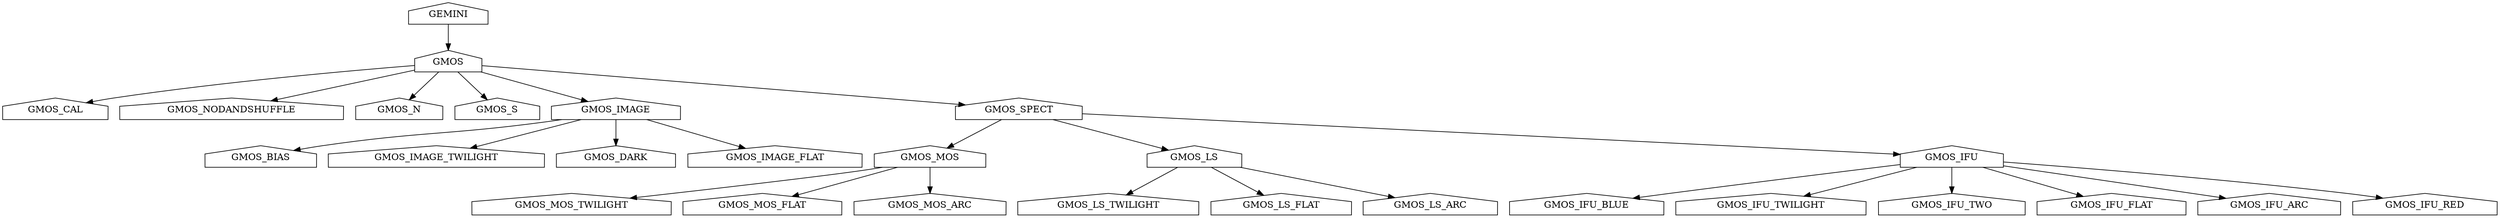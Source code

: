 digraph GEMINI_Type_Graph {
	node [label="\N"];
	graph [bb="0,0,3128,324"];
	GMOS [URL="GMOS-tree-pd.svg", shape=house, tooltip="ADCONFIG_Gemini/classifications/types/GMOS/gemdtype.GMOS.py", pos="554,234", width="1.14", height="0.50"];
	GMOS_CAL [URL="GMOS-tree-pd.svg", shape=house, tooltip="ADCONFIG_Gemini/classifications/types/GMOS/gemdtype.GMOS_CAL.py", pos="66,162", width="1.83", height="0.50"];
	GMOS_IFU_BLUE [URL="GMOS-tree-pd.svg", shape=house, tooltip="ADCONFIG_Gemini/classifications/types/GMOS/gemdtype.GMOS_IFU_BLUE.py", pos="1990,18", width="2.61", height="0.50"];
	GMOS_BIAS [URL="GMOS-tree-pd.svg", shape=house, tooltip="ADCONFIG_Gemini/classifications/types/GMOS/gemdtype.GMOS_BIAS.py", pos="320,90", width="1.92", height="0.50"];
	GMOS_MOS [URL="GMOS-tree-pd.svg", shape=house, tooltip="ADCONFIG_Gemini/classifications/types/GMOS/gemdtype.GMOS_MOS.py", pos="1162,90", width="1.92", height="0.50"];
	GMOS_IFU_TWILIGHT [URL="GMOS-tree-pd.svg", shape=house, tooltip="ADCONFIG_Gemini/classifications/types/GMOS/gemdtype.GMOS_IFU_TWILIGHT.py", pos="2220,18", width="3.28", height="0.50"];
	GMOS_NODANDSHUFFLE [URL="GMOS-tree-pd.svg", shape=house, tooltip="ADCONFIG_Gemini/classifications/types/GMOS/gemdtype.GMOS_NODANDSHUFFLE.py", pos="285,162", width="3.75", height="0.50"];
	GEMINI [URL="GEMINI-tree-pd.svg", shape=house, tooltip="ADCONFIG_Gemini/classifications/types/gemdtype.GEMINI.py", pos="554,306", width="1.31", height="0.50"];
	GMOS_LS [URL="GMOS-tree-pd.svg", shape=house, tooltip="ADCONFIG_Gemini/classifications/types/GMOS/gemdtype.GMOS_LS.py", pos="1498,90", width="1.61", height="0.50"];
	GMOS_IFU_TWO [URL="GMOS-tree-pd.svg", shape=house, tooltip="ADCONFIG_Gemini/classifications/types/GMOS/gemdtype.GMOS_IFU_TWO.py", pos="2448,18", width="2.56", height="0.50"];
	GMOS_IFU_FLAT [URL="GMOS-tree-pd.svg", shape=house, tooltip="ADCONFIG_Gemini/classifications/types/GMOS/gemdtype.GMOS_IFU_FLAT.py", pos="2649,18", width="2.53", height="0.50"];
	GMOS_MOS_TWILIGHT [URL="GMOS-tree-pd.svg", shape=house, tooltip="ADCONFIG_Gemini/classifications/types/GMOS/gemdtype.GMOS_MOS_TWILIGHT.py", pos="712,18", width="3.44", height="0.50"];
	GMOS_MOS_FLAT [URL="GMOS-tree-pd.svg", shape=house, tooltip="ADCONFIG_Gemini/classifications/types/GMOS/gemdtype.GMOS_MOS_FLAT.py", pos="952,18", width="2.72", height="0.50"];
	GMOS_MOS_ARC [URL="GMOS-tree-pd.svg", shape=house, tooltip="ADCONFIG_Gemini/classifications/types/GMOS/gemdtype.GMOS_MOS_ARC.py", pos="1162,18", width="2.61", height="0.50"];
	GMOS_IMAGE_TWILIGHT [URL="GMOS-tree-pd.svg", shape=house, tooltip="ADCONFIG_Gemini/classifications/types/GMOS/gemdtype.GMOS_IMAGE_TWILIGHT.py", pos="541,90", width="3.72", height="0.50"];
	GMOS_LS_TWILIGHT [URL="GMOS-tree-pd.svg", shape=house, tooltip="ADCONFIG_Gemini/classifications/types/GMOS/gemdtype.GMOS_LS_TWILIGHT.py", pos="1388,18", width="3.17", height="0.50"];
	GMOS_DARK [URL="GMOS-tree-pd.svg", shape=house, tooltip="ADCONFIG_Gemini/classifications/types/GMOS/gemdtype.GMOS_DARK.py", pos="767,90", width="2.06", height="0.50"];
	GMOS_N [URL="GMOS-tree-pd.svg", shape=house, tooltip="ADCONFIG_Gemini/classifications/types/GMOS/gemdtype.GMOS_N.py", pos="492,162", width="1.50", height="0.50"];
	GMOS_LS_FLAT [URL="GMOS-tree-pd.svg", shape=house, tooltip="ADCONFIG_Gemini/classifications/types/GMOS/gemdtype.GMOS_LS_FLAT.py", pos="1607,18", width="2.42", height="0.50"];
	GMOS_S [URL="GMOS-tree-pd.svg", shape=house, tooltip="ADCONFIG_Gemini/classifications/types/GMOS/gemdtype.GMOS_S.py", pos="617,162", width="1.47", height="0.50"];
	GMOS_IMAGE [URL="GMOS-tree-pd.svg", shape=house, tooltip="ADCONFIG_Gemini/classifications/types/GMOS/gemdtype.GMOS_IMAGE.py", pos="767,162", width="2.19", height="0.50"];
	GMOS_IFU_ARC [URL="GMOS-tree-pd.svg", shape=house, tooltip="ADCONFIG_Gemini/classifications/types/GMOS/gemdtype.GMOS_IFU_ARC.py", pos="2845,18", width="2.42", height="0.50"];
	GMOS_IFU [URL="GMOS-tree-pd.svg", shape=house, tooltip="ADCONFIG_Gemini/classifications/types/GMOS/gemdtype.GMOS_IFU.py", pos="2448,90", width="1.72", height="0.50"];
	GMOS_LS_ARC [URL="GMOS-tree-pd.svg", shape=house, tooltip="ADCONFIG_Gemini/classifications/types/GMOS/gemdtype.GMOS_LS_ARC.py", pos="1795,18", width="2.31", height="0.50"];
	GMOS_IMAGE_FLAT [URL="GMOS-tree-pd.svg", shape=house, tooltip="ADCONFIG_Gemini/classifications/types/GMOS/gemdtype.GMOS_IMAGE_FLAT.py", pos="967,90", width="3.00", height="0.50"];
	GMOS_SPECT [URL="GMOS-tree-pd.svg", shape=house, tooltip="ADCONFIG_Gemini/classifications/types/GMOS/gemdtype.GMOS_SPECT.py", pos="1384,162", width="2.17", height="0.50"];
	GMOS_IFU_RED [URL="GMOS-tree-pd.svg", shape=house, tooltip="ADCONFIG_Gemini/classifications/types/GMOS/gemdtype.GMOS_IFU_RED.py", pos="3039,18", width="2.47", height="0.50"];
	GMOS_MOS -> GMOS_MOS_ARC [pos="e,1162,36 1162,75 1162,67 1162,56 1162,46"];
	GMOS_IFU -> GMOS_IFU_TWILIGHT [pos="e,2263,32 2402,75 2364,63 2312,47 2273,35"];
	GEMINI -> GMOS [pos="e,554,252 554,291 554,283 554,272 554,262"];
	GMOS_IFU -> GMOS_IFU_BLUE [pos="e,2049,28 2386,81 2315,70 2195,52 2093,36 2082,34 2070,32 2059,30"];
	GMOS_LS -> GMOS_LS_ARC [pos="e,1749,29 1556,76 1609,63 1687,44 1739,31"];
	GMOS_IFU -> GMOS_IFU_ARC [pos="e,2790,28 2510,79 2571,68 2666,51 2749,36 2759,34 2770,32 2780,30"];
	GMOS_IMAGE -> GMOS_IMAGE_TWILIGHT [pos="e,585,104 721,147 684,135 633,119 595,107"];
	GMOS_LS -> GMOS_LS_TWILIGHT [pos="e,1412,33 1476,75 1461,65 1438,51 1420,39"];
	GMOS_LS -> GMOS_LS_FLAT [pos="e,1584,33 1520,75 1536,65 1557,50 1575,39"];
	GMOS -> GMOS_IMAGE [pos="e,730,174 595,220 631,208 683,190 720,177"];
	GMOS_IMAGE -> GMOS_BIAS [pos="e,363,100 699,147 692,146 685,145 679,144 555,123 522,130 398,108 390,107 381,105 373,103"];
	GMOS_MOS -> GMOS_MOS_TWILIGHT [pos="e,789,28 1101,75 1095,74 1090,73 1084,72 1030,61 892,42 799,29"];
	GMOS_SPECT -> GMOS_LS [pos="e,1476,103 1407,147 1424,136 1449,121 1468,109"];
	GMOS_IFU -> GMOS_IFU_RED [pos="e,2985,28 2510,84 2604,76 2786,58 2941,36 2952,34 2963,32 2975,30"];
	GMOS -> GMOS_S [pos="e,604,177 567,219 576,209 587,196 597,185"];
	GMOS_IFU -> GMOS_IFU_FLAT [pos="e,2612,31 2489,75 2522,63 2568,46 2602,34"];
	GMOS_IMAGE -> GMOS_IMAGE_FLAT [pos="e,929,104 807,147 840,135 885,119 919,107"];
	GMOS_MOS -> GMOS_MOS_FLAT [pos="e,991,31 1120,75 1085,63 1036,47 1001,34"];
	GMOS_SPECT -> GMOS_MOS [pos="e,1198,102 1339,147 1300,135 1246,117 1208,105"];
	GMOS_IFU -> GMOS_IFU_TWO [pos="e,2448,36 2448,75 2448,67 2448,56 2448,46"];
	GMOS -> GMOS_NODANDSHUFFLE [pos="e,335,176 513,223 468,211 396,192 345,179"];
	GMOS -> GMOS_SPECT [pos="e,1311,168 595,230 724,219 1126,184 1301,169"];
	GMOS_IMAGE -> GMOS_DARK [pos="e,767,108 767,147 767,139 767,128 767,118"];
	GMOS_SPECT -> GMOS_IFU [pos="e,2386,94 1462,157 1661,143 2183,108 2376,95"];
	GMOS -> GMOS_N [pos="e,505,177 541,219 533,209 521,196 512,185"];
	GMOS -> GMOS_CAL [pos="e,107,172 513,230 439,222 277,204 141,180 133,179 125,177 117,175"];
}
